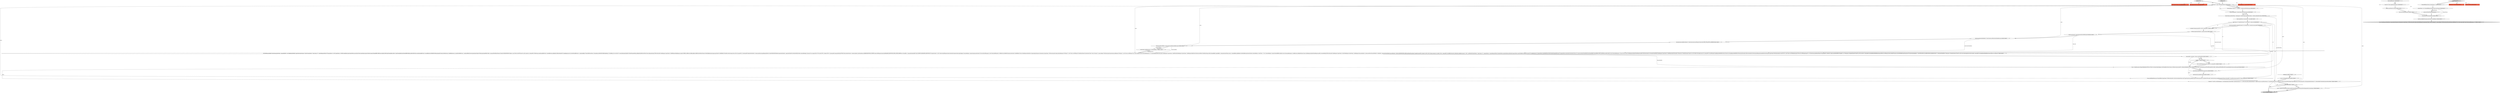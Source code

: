 digraph {
14 [style = filled, label = "final long requestStartTimeNs = System.nanoTime()@@@12@@@['1', '1', '0']", fillcolor = white, shape = ellipse image = "AAA0AAABBB1BBB"];
27 [style = filled, label = "final long timeoutAt = query.getContextValue(QUERY_FAIL_TIME)@@@13@@@['1', '1', '0']", fillcolor = white, shape = ellipse image = "AAA0AAABBB1BBB"];
29 [style = filled, label = "final String url = StringUtils.format(\"%s://%s/druid/v2/\",scheme,host)@@@8@@@['1', '1', '0']", fillcolor = white, shape = ellipse image = "AAA0AAABBB1BBB"];
22 [style = filled, label = "long timeLeft = timeoutAt - System.currentTimeMillis()@@@195@@@['1', '1', '0']", fillcolor = white, shape = ellipse image = "AAA0AAABBB1BBB"];
28 [style = filled, label = "queryWatcher.registerQueryFuture(query,future)@@@200@@@['1', '1', '0']", fillcolor = white, shape = ellipse image = "AAA0AAABBB1BBB"];
1 [style = filled, label = "final boolean usingBackpressure = maxQueuedBytes > 0@@@17@@@['1', '1', '0']", fillcolor = white, shape = ellipse image = "AAA0AAABBB1BBB"];
9 [style = filled, label = "!isBySegment@@@227@@@['1', '1', '0']", fillcolor = white, shape = diamond image = "AAA0AAABBB1BBB"];
5 [style = filled, label = "run['1', '0', '0']", fillcolor = lightgray, shape = diamond image = "AAA0AAABBB1BBB"];
19 [style = filled, label = "openConnections.getAndIncrement()@@@201@@@['1', '1', '0']", fillcolor = white, shape = ellipse image = "AAA0AAABBB1BBB"];
30 [style = filled, label = "throw new RuntimeException(e)@@@216@@@['1', '1', '0']", fillcolor = white, shape = ellipse image = "AAA0AAABBB1BBB"];
21 [style = filled, label = "final Query<T> query = queryPlus.getQuery()@@@3@@@['1', '1', '0']", fillcolor = white, shape = ellipse image = "AAA0AAABBB1BBB"];
43 [style = filled, label = "{CloseQuietly.close(channelStream)}@@@13@@@['0', '0', '1']", fillcolor = white, shape = ellipse image = "AAA0AAABBB3BBB"];
12 [style = filled, label = "final ListenableFuture<InputStream> future@@@7@@@['1', '1', '0']", fillcolor = white, shape = ellipse image = "AAA0AAABBB1BBB"];
8 [style = filled, label = "final long maxScatterGatherBytes = QueryContexts.getMaxScatterGatherBytes(query)@@@14@@@['1', '1', '0']", fillcolor = white, shape = ellipse image = "AAA0AAABBB1BBB"];
37 [style = filled, label = "TrafficCop trafficCop@@@2@@@['0', '0', '1']", fillcolor = tomato, shape = box image = "AAA0AAABBB3BBB"];
7 [style = filled, label = "final long maxQueuedBytes = QueryContexts.getMaxQueuedBytes(query,0)@@@16@@@['1', '1', '0']", fillcolor = white, shape = ellipse image = "AAA0AAABBB1BBB"];
31 [style = filled, label = "final QueryPlus<T> queryPlus@@@2@@@['0', '1', '0']", fillcolor = tomato, shape = box image = "AAA0AAABBB2BBB"];
15 [style = filled, label = "final String cancelUrl = StringUtils.format(\"%s://%s/druid/v2/%s\",scheme,host,query.getId())@@@9@@@['1', '1', '0']", fillcolor = white, shape = ellipse image = "AAA0AAABBB1BBB"];
16 [style = filled, label = "Futures.addCallback(future,new FutureCallback<InputStream>(){@Override public void onSuccess(InputStream result){openConnections.getAndDecrement()}@Override public void onFailure(Throwable t){openConnections.getAndDecrement()if (future.isCancelled()) {cancelQuery(query,cancelUrl)}}},Execs.directExecutor())@@@202@@@['1', '1', '0']", fillcolor = white, shape = ellipse image = "AAA0AAABBB1BBB"];
18 [style = filled, label = "return retVal@@@230@@@['1', '1', '0']", fillcolor = lightgray, shape = ellipse image = "AAA0AAABBB1BBB"];
39 [style = filled, label = "Thread.currentThread().interrupt()@@@10@@@['0', '0', '1']", fillcolor = white, shape = ellipse image = "AAA0AAABBB3BBB"];
44 [style = filled, label = "handleResponse['0', '0', '1']", fillcolor = lightgray, shape = diamond image = "AAA0AAABBB3BBB"];
4 [style = filled, label = "Sequence<T> retVal = new BaseSequence<>(new BaseSequence.IteratorMaker<T,JsonParserIterator<T>>(){@Override public JsonParserIterator<T> make(){return new JsonParserIterator<T>(queryResultType,future,url,query,host,toolChest.decorateObjectMapper(objectMapper,query))}@Override public void cleanup(JsonParserIterator<T> iterFromMake){CloseQuietly.close(iterFromMake)}})@@@218@@@['1', '1', '0']", fillcolor = white, shape = ellipse image = "AAA0AAABBB1BBB"];
3 [style = filled, label = "final ResponseContext context@@@2@@@['1', '0', '0']", fillcolor = tomato, shape = box image = "AAA0AAABBB1BBB"];
40 [style = filled, label = "return ClientResponse.finished(new SequenceInputStream(new Enumeration<InputStream>(){@Override public boolean hasMoreElements(){synchronized (done) {return !done.get() || !queue.isEmpty()}}@Override public InputStream nextElement(){try {return queue.take()}catch (InterruptedException e) }}))@@@17@@@['0', '0', '1']", fillcolor = lightgray, shape = ellipse image = "AAA0AAABBB3BBB"];
10 [style = filled, label = "final AtomicLong totalBytesGathered = (AtomicLong)context.get(ResponseContext.Key.QUERY_TOTAL_BYTES_GATHERED)@@@15@@@['1', '1', '0']", fillcolor = white, shape = ellipse image = "AAA0AAABBB1BBB"];
26 [style = filled, label = "future = httpClient.go(new Request(HttpMethod.POST,new URL(url)).setContent(objectMapper.writeValueAsBytes(QueryContexts.withTimeout(query,timeLeft))).setHeader(HttpHeaders.Names.CONTENT_TYPE,isSmile? SmileMediaTypes.APPLICATION_JACKSON_SMILE: MediaType.APPLICATION_JSON),responseHandler,Duration.millis(timeLeft))@@@199@@@['1', '1', '0']", fillcolor = white, shape = ellipse image = "AAA0AAABBB1BBB"];
35 [style = filled, label = "byteCount.addAndGet(response.getContent().readableBytes())@@@16@@@['0', '0', '1']", fillcolor = white, shape = ellipse image = "AAA0AAABBB3BBB"];
11 [style = filled, label = "timeLeft <= 0@@@196@@@['1', '1', '0']", fillcolor = white, shape = diamond image = "AAA0AAABBB1BBB"];
42 [style = filled, label = "InterruptedException e@@@8@@@['0', '0', '1']", fillcolor = white, shape = diamond image = "AAA0AAABBB3BBB"];
0 [style = filled, label = "final HttpResponseHandler<InputStream,InputStream> responseHandler = new HttpResponseHandler<InputStream,InputStream>(){private QueryMetrics<? super Query<T>> acquireResponseMetrics(){if (queryMetrics == null) {queryMetrics = toolChest.makeMetrics(query)queryMetrics.server(host)}return queryMetrics}private boolean enqueue(ChannelBuffer buffer,long chunkNum){final InputStreamHolder holder = InputStreamHolder.fromChannelBuffer(buffer,chunkNum)final long currentQueuedByteCount = queuedByteCount.addAndGet(holder.getLength())queue.put(holder)return !usingBackpressure || currentQueuedByteCount < maxQueuedBytes}private InputStream dequeue(){final InputStreamHolder holder = queue.poll(checkQueryTimeout(),TimeUnit.MILLISECONDS)if (holder == null) {throw new RE(\"Query(%s( url(%s( timed out.\",query.getId(),url)}final long currentQueuedByteCount = queuedByteCount.addAndGet(-holder.getLength())if (usingBackpressure && currentQueuedByteCount < maxQueuedBytes) {long backPressureTime = Preconditions.checkNotNull(trafficCopRef.get(),\"No TrafficCop, how can this be?\").resume(holder.getChunkNum())channelSuspendedTime.addAndGet(backPressureTime)}return holder.getStream()}@Override public ClientResponse<InputStream> handleResponse(HttpResponse response,TrafficCop trafficCop){trafficCopRef.set(trafficCop)checkQueryTimeout()checkTotalBytesLimit(response.getContent().readableBytes())log.debug(\"Initial response from url(%s( for queryId(%s(\",url,query.getId())responseStartTimeNs = System.nanoTime()acquireResponseMetrics().reportNodeTimeToFirstByte(responseStartTimeNs - requestStartTimeNs).emit(emitter)final boolean continueReadingtry {log.trace(\"Got a response from (%s( for query ID(%s(, subquery ID(%s(\",url,query.getId(),query.getSubQueryId())final String responseContext = response.headers().get(QueryResource.HEADER_RESPONSE_CONTEXT)context.add(ResponseContext.Key.REMAINING_RESPONSES_FROM_QUERY_SERVERS,new NonnullPair<>(query.getMostSpecificId(),VAL_TO_REDUCE_REMAINING_RESPONSES))if (responseContext != null) {context.merge(ResponseContext.deserialize(responseContext,objectMapper))}continueReading = enqueue(response.getContent(),0L)}catch (final IOException e) catch (InterruptedException e) totalByteCount.addAndGet(response.getContent().readableBytes())return ClientResponse.finished(new SequenceInputStream(new Enumeration<InputStream>(){@Override public boolean hasMoreElements(){if (fail.get() != null) {throw new RE(fail.get())}checkQueryTimeout()synchronized (done) {return !done.get() || !queue.isEmpty()}}@Override public InputStream nextElement(){if (fail.get() != null) {throw new RE(fail.get())}try {return dequeue()}catch (InterruptedException e) }}),continueReading)}@Override public ClientResponse<InputStream> handleChunk(ClientResponse<InputStream> clientResponse,HttpChunk chunk,long chunkNum){checkQueryTimeout()final ChannelBuffer channelBuffer = chunk.getContent()final int bytes = channelBuffer.readableBytes()checkTotalBytesLimit(bytes)boolean continueReading = trueif (bytes > 0) {try {continueReading = enqueue(channelBuffer,chunkNum)}catch (InterruptedException e) totalByteCount.addAndGet(bytes)}return ClientResponse.finished(clientResponse.getObj(),continueReading)}@Override public ClientResponse<InputStream> done(ClientResponse<InputStream> clientResponse){long stopTimeNs = System.nanoTime()long nodeTimeNs = stopTimeNs - requestStartTimeNsfinal long nodeTimeMs = TimeUnit.NANOSECONDS.toMillis(nodeTimeNs)log.debug(\"Completed queryId(%s( request to url(%s( with %,d bytes returned in %,d millis (%,f b/s(.\",query.getId(),url,totalByteCount.get(),nodeTimeMs,totalByteCount.get() / (0.001 * nodeTimeMs))QueryMetrics<? super Query<T>> responseMetrics = acquireResponseMetrics()responseMetrics.reportNodeTime(nodeTimeNs)responseMetrics.reportNodeBytes(totalByteCount.get())if (usingBackpressure) {responseMetrics.reportBackPressureTime(channelSuspendedTime.get())}responseMetrics.emit(emitter)synchronized (done) {try {queue.put(InputStreamHolder.fromChannelBuffer(ChannelBuffers.EMPTY_BUFFER,Long.MAX_VALUE))}catch (InterruptedException e) {done.set(true)}}return ClientResponse.finished(clientResponse.getObj())}@Override public void exceptionCaught(final ClientResponse<InputStream> clientResponse,final Throwable e){String msg = StringUtils.format(\"Query(%s( url(%s( failed with exception msg (%s(\",query.getId(),url,e.getMessage())setupResponseReadFailure(msg,e)}private void setupResponseReadFailure(String msg,Throwable th){fail.set(msg)queue.clear()queue.offer(InputStreamHolder.fromStream(new InputStream(){@Override public int read(){if (th != null) {throw new IOException(msg,th)}{throw new IOException(msg)}}},-1,0))}private long checkQueryTimeout(){long timeLeft = timeoutAt - System.currentTimeMillis()if (timeLeft <= 0) {String msg = StringUtils.format(\"Query(%s( url(%s( timed out.\",query.getId(),url)setupResponseReadFailure(msg,null)throw new RE(msg)}{return timeLeft}}private void checkTotalBytesLimit(long bytes){if (maxScatterGatherBytes < Long.MAX_VALUE && totalBytesGathered.addAndGet(bytes) > maxScatterGatherBytes) {String msg = StringUtils.format(\"Query(%s( url(%s( max scatter-gather bytes limit reached.\",query.getId(),url)setupResponseReadFailure(msg,null)throw new RE(msg)}}}@@@18@@@['1', '1', '0']", fillcolor = white, shape = ellipse image = "AAA0AAABBB1BBB"];
32 [style = filled, label = "run['0', '1', '0']", fillcolor = lightgray, shape = diamond image = "AAA0AAABBB2BBB"];
24 [style = filled, label = "retVal = Sequences.map(retVal,toolChest.makePreComputeManipulatorFn(query,MetricManipulatorFns.deserializing()))@@@228@@@['1', '1', '0']", fillcolor = white, shape = ellipse image = "AAA0AAABBB1BBB"];
45 [style = filled, label = "throw new RuntimeException(e)@@@11@@@['0', '0', '1']", fillcolor = white, shape = ellipse image = "AAA0AAABBB3BBB"];
33 [style = filled, label = "channelStream = new ChannelBufferInputStream(response.getContent())@@@5@@@['0', '0', '1']", fillcolor = white, shape = ellipse image = "AAA0AAABBB3BBB"];
41 [style = filled, label = "ChannelBufferInputStream channelStream = null@@@3@@@['0', '0', '1']", fillcolor = white, shape = ellipse image = "AAA0AAABBB3BBB"];
2 [style = filled, label = "IOException e@@@215@@@['1', '1', '0']", fillcolor = white, shape = diamond image = "AAA0AAABBB1BBB"];
34 [style = filled, label = "queue.put(channelStream)@@@6@@@['0', '0', '1']", fillcolor = white, shape = ellipse image = "AAA0AAABBB3BBB"];
36 [style = filled, label = "HttpResponse response@@@2@@@['0', '0', '1']", fillcolor = tomato, shape = box image = "AAA0AAABBB3BBB"];
25 [style = filled, label = "QueryToolChest<T,Query<T>> toolChest = warehouse.getToolChest(query)@@@4@@@['1', '1', '0']", fillcolor = white, shape = ellipse image = "AAA0AAABBB1BBB"];
38 [style = filled, label = "log.error(e,\"Queue appending interrupted\")@@@9@@@['0', '0', '1']", fillcolor = white, shape = ellipse image = "AAA0AAABBB3BBB"];
23 [style = filled, label = "final ResponseContext context@@@2@@@['1', '1', '0']", fillcolor = tomato, shape = box image = "AAA0AAABBB1BBB"];
13 [style = filled, label = "throw new RE(\"Query(%s( url(%s( timed out.\",query.getId(),url)@@@197@@@['1', '1', '0']", fillcolor = white, shape = ellipse image = "AAA0AAABBB1BBB"];
17 [style = filled, label = "log.debug(\"Querying queryId(%s( url(%s(\",query.getId(),url)@@@11@@@['1', '1', '0']", fillcolor = white, shape = ellipse image = "AAA0AAABBB1BBB"];
6 [style = filled, label = "final JavaType queryResultType = isBySegment? toolChest.getBySegmentResultType(): toolChest.getBaseResultType()@@@6@@@['1', '1', '0']", fillcolor = white, shape = ellipse image = "AAA0AAABBB1BBB"];
20 [style = filled, label = "boolean isBySegment = QueryContexts.isBySegment(query)@@@5@@@['1', '1', '0']", fillcolor = white, shape = ellipse image = "AAA0AAABBB1BBB"];
21->28 [style = solid, label="query"];
20->6 [style = bold, label=""];
33->34 [style = solid, label="channelStream"];
44->36 [style = dotted, label="true"];
5->3 [style = dotted, label="true"];
32->23 [style = dotted, label="true"];
33->34 [style = bold, label=""];
29->17 [style = solid, label="url"];
17->14 [style = bold, label=""];
26->28 [style = solid, label="future"];
21->25 [style = bold, label=""];
4->9 [style = bold, label=""];
44->41 [style = bold, label=""];
4->24 [style = solid, label="retVal"];
6->12 [style = bold, label=""];
30->4 [style = bold, label=""];
7->1 [style = bold, label=""];
42->39 [style = dotted, label="true"];
44->37 [style = dotted, label="true"];
22->26 [style = solid, label="timeLeft"];
21->20 [style = solid, label="query"];
38->39 [style = bold, label=""];
13->26 [style = bold, label=""];
35->40 [style = bold, label=""];
16->4 [style = bold, label=""];
4->18 [style = solid, label="retVal"];
0->22 [style = bold, label=""];
11->26 [style = bold, label=""];
21->16 [style = solid, label="query"];
32->31 [style = dotted, label="true"];
28->19 [style = bold, label=""];
9->24 [style = dotted, label="true"];
27->22 [style = solid, label="timeoutAt"];
29->4 [style = solid, label="url"];
27->8 [style = bold, label=""];
10->7 [style = bold, label=""];
9->24 [style = bold, label=""];
45->43 [style = bold, label=""];
20->6 [style = solid, label="isBySegment"];
11->13 [style = bold, label=""];
12->29 [style = bold, label=""];
6->4 [style = solid, label="queryResultType"];
22->11 [style = solid, label="timeLeft"];
8->10 [style = bold, label=""];
1->0 [style = bold, label=""];
26->4 [style = solid, label="future"];
15->17 [style = bold, label=""];
27->0 [style = solid, label="timeoutAt"];
41->33 [style = bold, label=""];
1->0 [style = solid, label="usingBackpressure"];
2->30 [style = dotted, label="true"];
26->16 [style = solid, label="future"];
39->45 [style = bold, label=""];
19->16 [style = bold, label=""];
43->35 [style = bold, label=""];
21->7 [style = solid, label="query"];
5->21 [style = bold, label=""];
29->13 [style = solid, label="url"];
21->4 [style = solid, label="query"];
33->43 [style = solid, label="channelStream"];
26->28 [style = bold, label=""];
24->18 [style = solid, label="retVal"];
21->25 [style = solid, label="query"];
34->43 [style = bold, label=""];
11->13 [style = dotted, label="true"];
14->27 [style = bold, label=""];
22->11 [style = bold, label=""];
9->18 [style = bold, label=""];
29->0 [style = solid, label="url"];
21->0 [style = solid, label="query"];
14->0 [style = solid, label="requestStartTimeNs"];
24->18 [style = bold, label=""];
42->45 [style = dotted, label="true"];
25->20 [style = bold, label=""];
8->0 [style = solid, label="maxScatterGatherBytes"];
42->38 [style = bold, label=""];
7->1 [style = solid, label="maxQueuedBytes"];
32->21 [style = bold, label=""];
7->0 [style = solid, label="maxQueuedBytes"];
21->8 [style = solid, label="query"];
21->24 [style = solid, label="query"];
0->26 [style = solid, label="responseHandler"];
42->38 [style = dotted, label="true"];
2->30 [style = bold, label=""];
29->15 [style = bold, label=""];
15->16 [style = solid, label="cancelUrl"];
5->23 [style = dotted, label="true"];
}
